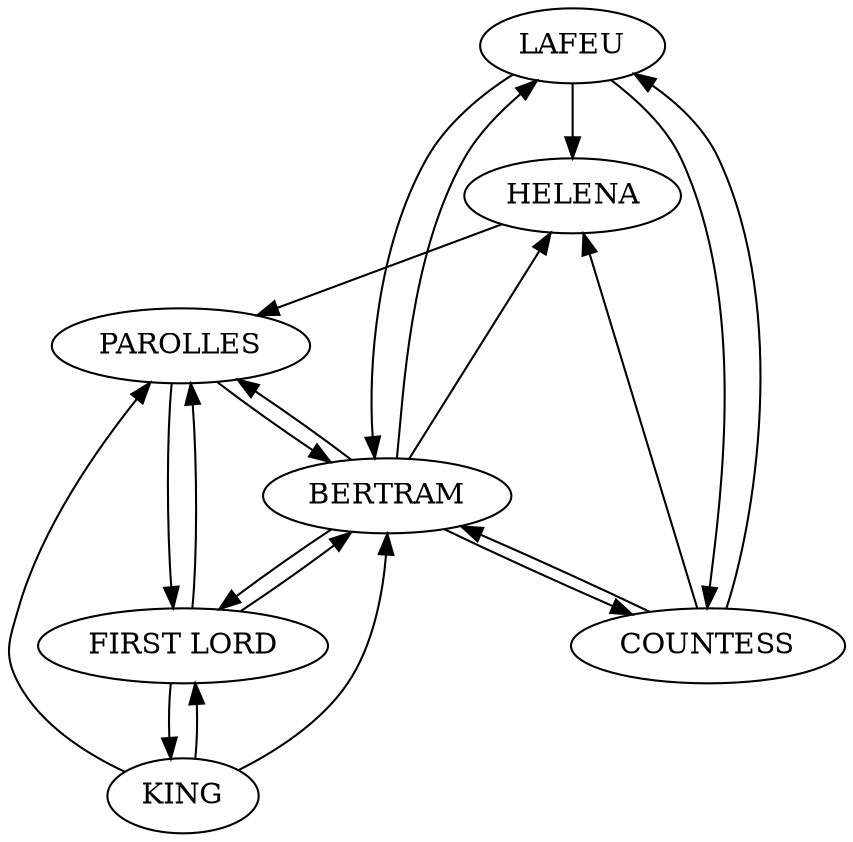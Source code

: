 strict digraph  {
	LAFEU -> HELENA	 [weight=7];
	LAFEU -> COUNTESS	 [weight=5];
	LAFEU -> BERTRAM	 [weight=7];
	HELENA -> PAROLLES	 [weight=5];
	COUNTESS -> LAFEU	 [weight=2];
	COUNTESS -> HELENA	 [weight=2];
	COUNTESS -> BERTRAM	 [weight=2];
	KING -> PAROLLES	 [weight=6];
	KING -> BERTRAM	 [weight=6];
	KING -> "FIRST LORD"	 [weight=15];
	PAROLLES -> BERTRAM	 [weight=6];
	PAROLLES -> "FIRST LORD"	 [weight=6];
	BERTRAM -> LAFEU	 [weight=6];
	BERTRAM -> HELENA	 [weight=6];
	BERTRAM -> COUNTESS	 [weight=3];
	BERTRAM -> PAROLLES	 [weight=1];
	BERTRAM -> "FIRST LORD"	 [weight=1];
	"FIRST LORD" -> KING	 [weight=4];
	"FIRST LORD" -> PAROLLES	 [weight=4];
	"FIRST LORD" -> BERTRAM	 [weight=4];
}
